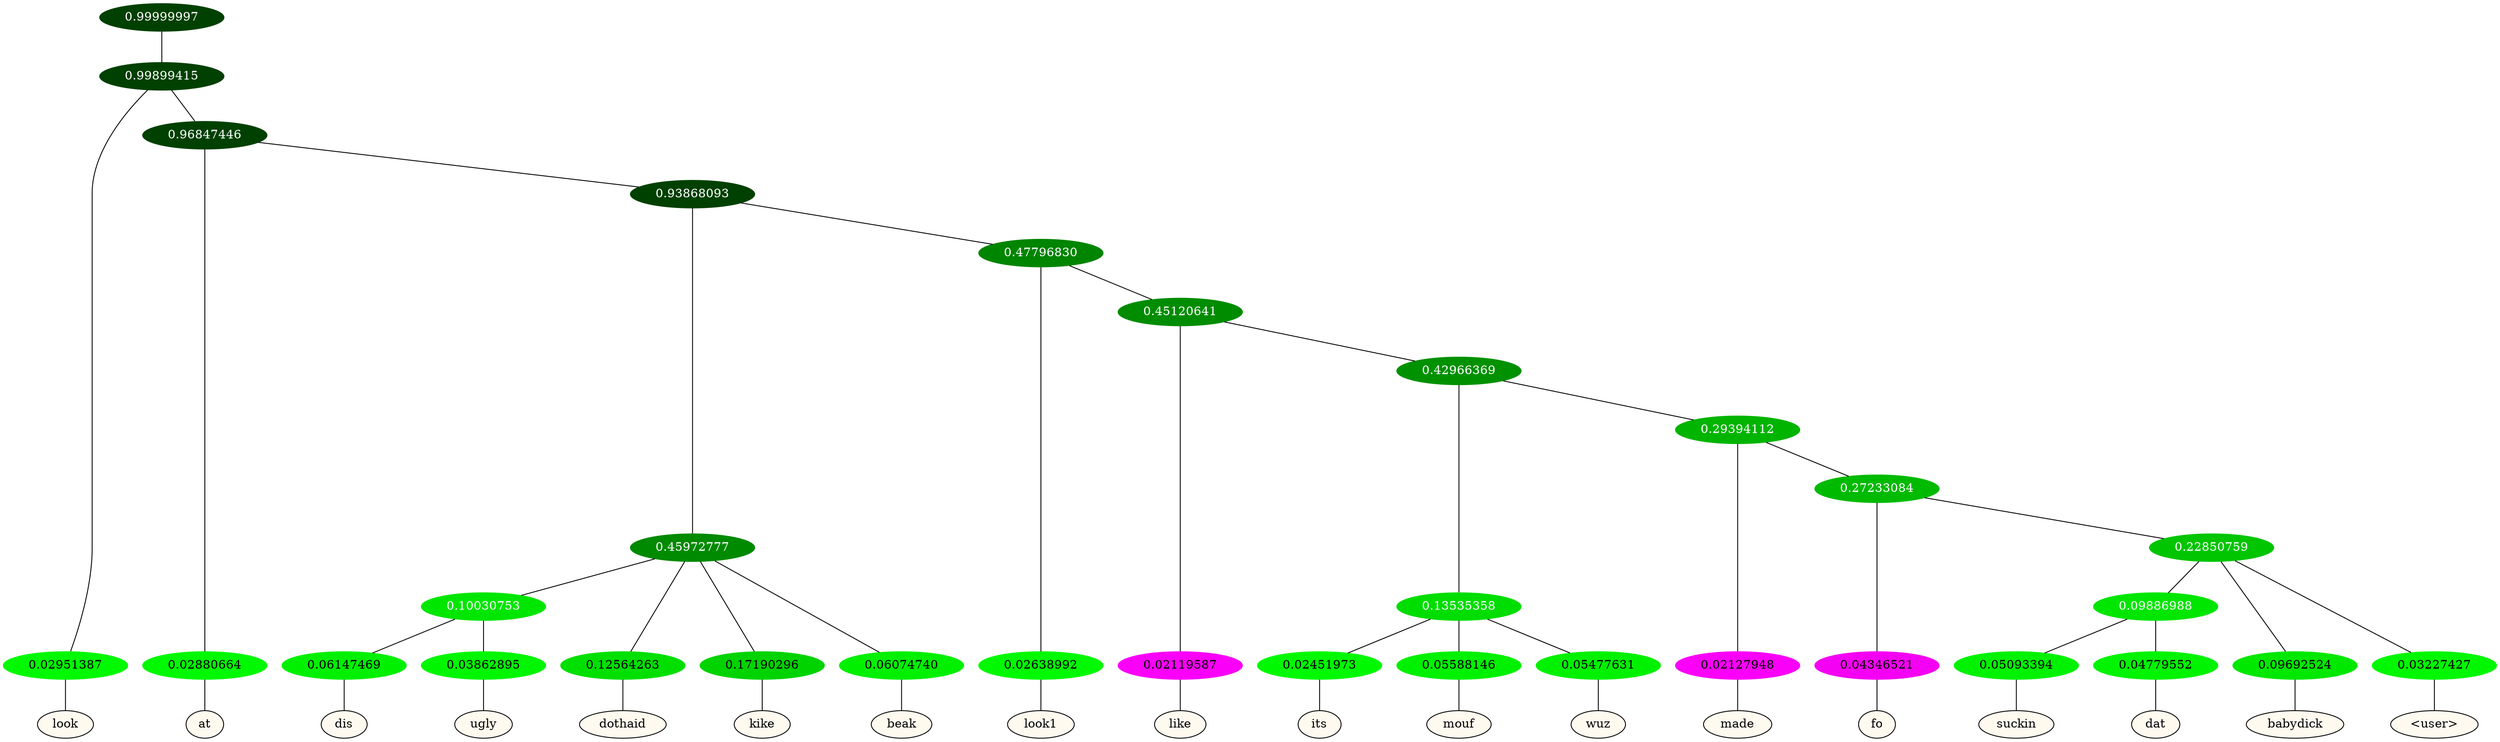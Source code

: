 graph {
	node [format=png height=0.15 nodesep=0.001 ordering=out overlap=prism overlap_scaling=0.01 ranksep=0.001 ratio=0.2 style=filled width=0.15]
	{
		rank=same
		a_w_2 [label=look color=black fillcolor=floralwhite style="filled,solid"]
		a_w_4 [label=at color=black fillcolor=floralwhite style="filled,solid"]
		a_w_14 [label=dis color=black fillcolor=floralwhite style="filled,solid"]
		a_w_15 [label=ugly color=black fillcolor=floralwhite style="filled,solid"]
		a_w_9 [label=dothaid color=black fillcolor=floralwhite style="filled,solid"]
		a_w_10 [label=kike color=black fillcolor=floralwhite style="filled,solid"]
		a_w_11 [label=beak color=black fillcolor=floralwhite style="filled,solid"]
		a_w_12 [label=look1 color=black fillcolor=floralwhite style="filled,solid"]
		a_w_16 [label=like color=black fillcolor=floralwhite style="filled,solid"]
		a_w_20 [label=its color=black fillcolor=floralwhite style="filled,solid"]
		a_w_21 [label=mouf color=black fillcolor=floralwhite style="filled,solid"]
		a_w_22 [label=wuz color=black fillcolor=floralwhite style="filled,solid"]
		a_w_23 [label=made color=black fillcolor=floralwhite style="filled,solid"]
		a_w_25 [label=fo color=black fillcolor=floralwhite style="filled,solid"]
		a_w_30 [label=suckin color=black fillcolor=floralwhite style="filled,solid"]
		a_w_31 [label=dat color=black fillcolor=floralwhite style="filled,solid"]
		a_w_28 [label=babydick color=black fillcolor=floralwhite style="filled,solid"]
		a_w_29 [label="\<user\>" color=black fillcolor=floralwhite style="filled,solid"]
	}
	a_n_2 -- a_w_2
	a_n_4 -- a_w_4
	a_n_14 -- a_w_14
	a_n_15 -- a_w_15
	a_n_9 -- a_w_9
	a_n_10 -- a_w_10
	a_n_11 -- a_w_11
	a_n_12 -- a_w_12
	a_n_16 -- a_w_16
	a_n_20 -- a_w_20
	a_n_21 -- a_w_21
	a_n_22 -- a_w_22
	a_n_23 -- a_w_23
	a_n_25 -- a_w_25
	a_n_30 -- a_w_30
	a_n_31 -- a_w_31
	a_n_28 -- a_w_28
	a_n_29 -- a_w_29
	{
		rank=same
		a_n_2 [label=0.02951387 color="0.334 1.000 0.970" fontcolor=black]
		a_n_4 [label=0.02880664 color="0.334 1.000 0.971" fontcolor=black]
		a_n_14 [label=0.06147469 color="0.334 1.000 0.939" fontcolor=black]
		a_n_15 [label=0.03862895 color="0.334 1.000 0.961" fontcolor=black]
		a_n_9 [label=0.12564263 color="0.334 1.000 0.874" fontcolor=black]
		a_n_10 [label=0.17190296 color="0.334 1.000 0.828" fontcolor=black]
		a_n_11 [label=0.06074740 color="0.334 1.000 0.939" fontcolor=black]
		a_n_12 [label=0.02638992 color="0.334 1.000 0.974" fontcolor=black]
		a_n_16 [label=0.02119587 color="0.835 1.000 0.979" fontcolor=black]
		a_n_20 [label=0.02451973 color="0.334 1.000 0.975" fontcolor=black]
		a_n_21 [label=0.05588146 color="0.334 1.000 0.944" fontcolor=black]
		a_n_22 [label=0.05477631 color="0.334 1.000 0.945" fontcolor=black]
		a_n_23 [label=0.02127948 color="0.835 1.000 0.979" fontcolor=black]
		a_n_25 [label=0.04346521 color="0.835 1.000 0.957" fontcolor=black]
		a_n_30 [label=0.05093394 color="0.334 1.000 0.949" fontcolor=black]
		a_n_31 [label=0.04779552 color="0.334 1.000 0.952" fontcolor=black]
		a_n_28 [label=0.09692524 color="0.334 1.000 0.903" fontcolor=black]
		a_n_29 [label=0.03227427 color="0.334 1.000 0.968" fontcolor=black]
	}
	a_n_0 [label=0.99999997 color="0.334 1.000 0.250" fontcolor=grey99]
	a_n_1 [label=0.99899415 color="0.334 1.000 0.250" fontcolor=grey99]
	a_n_0 -- a_n_1
	a_n_1 -- a_n_2
	a_n_3 [label=0.96847446 color="0.334 1.000 0.250" fontcolor=grey99]
	a_n_1 -- a_n_3
	a_n_3 -- a_n_4
	a_n_5 [label=0.93868093 color="0.334 1.000 0.250" fontcolor=grey99]
	a_n_3 -- a_n_5
	a_n_6 [label=0.45972777 color="0.334 1.000 0.540" fontcolor=grey99]
	a_n_5 -- a_n_6
	a_n_7 [label=0.47796830 color="0.334 1.000 0.522" fontcolor=grey99]
	a_n_5 -- a_n_7
	a_n_8 [label=0.10030753 color="0.334 1.000 0.900" fontcolor=grey99]
	a_n_6 -- a_n_8
	a_n_6 -- a_n_9
	a_n_6 -- a_n_10
	a_n_6 -- a_n_11
	a_n_7 -- a_n_12
	a_n_13 [label=0.45120641 color="0.334 1.000 0.549" fontcolor=grey99]
	a_n_7 -- a_n_13
	a_n_8 -- a_n_14
	a_n_8 -- a_n_15
	a_n_13 -- a_n_16
	a_n_17 [label=0.42966369 color="0.334 1.000 0.570" fontcolor=grey99]
	a_n_13 -- a_n_17
	a_n_18 [label=0.13535358 color="0.334 1.000 0.865" fontcolor=grey99]
	a_n_17 -- a_n_18
	a_n_19 [label=0.29394112 color="0.334 1.000 0.706" fontcolor=grey99]
	a_n_17 -- a_n_19
	a_n_18 -- a_n_20
	a_n_18 -- a_n_21
	a_n_18 -- a_n_22
	a_n_19 -- a_n_23
	a_n_24 [label=0.27233084 color="0.334 1.000 0.728" fontcolor=grey99]
	a_n_19 -- a_n_24
	a_n_24 -- a_n_25
	a_n_26 [label=0.22850759 color="0.334 1.000 0.771" fontcolor=grey99]
	a_n_24 -- a_n_26
	a_n_27 [label=0.09886988 color="0.334 1.000 0.901" fontcolor=grey99]
	a_n_26 -- a_n_27
	a_n_26 -- a_n_28
	a_n_26 -- a_n_29
	a_n_27 -- a_n_30
	a_n_27 -- a_n_31
}
